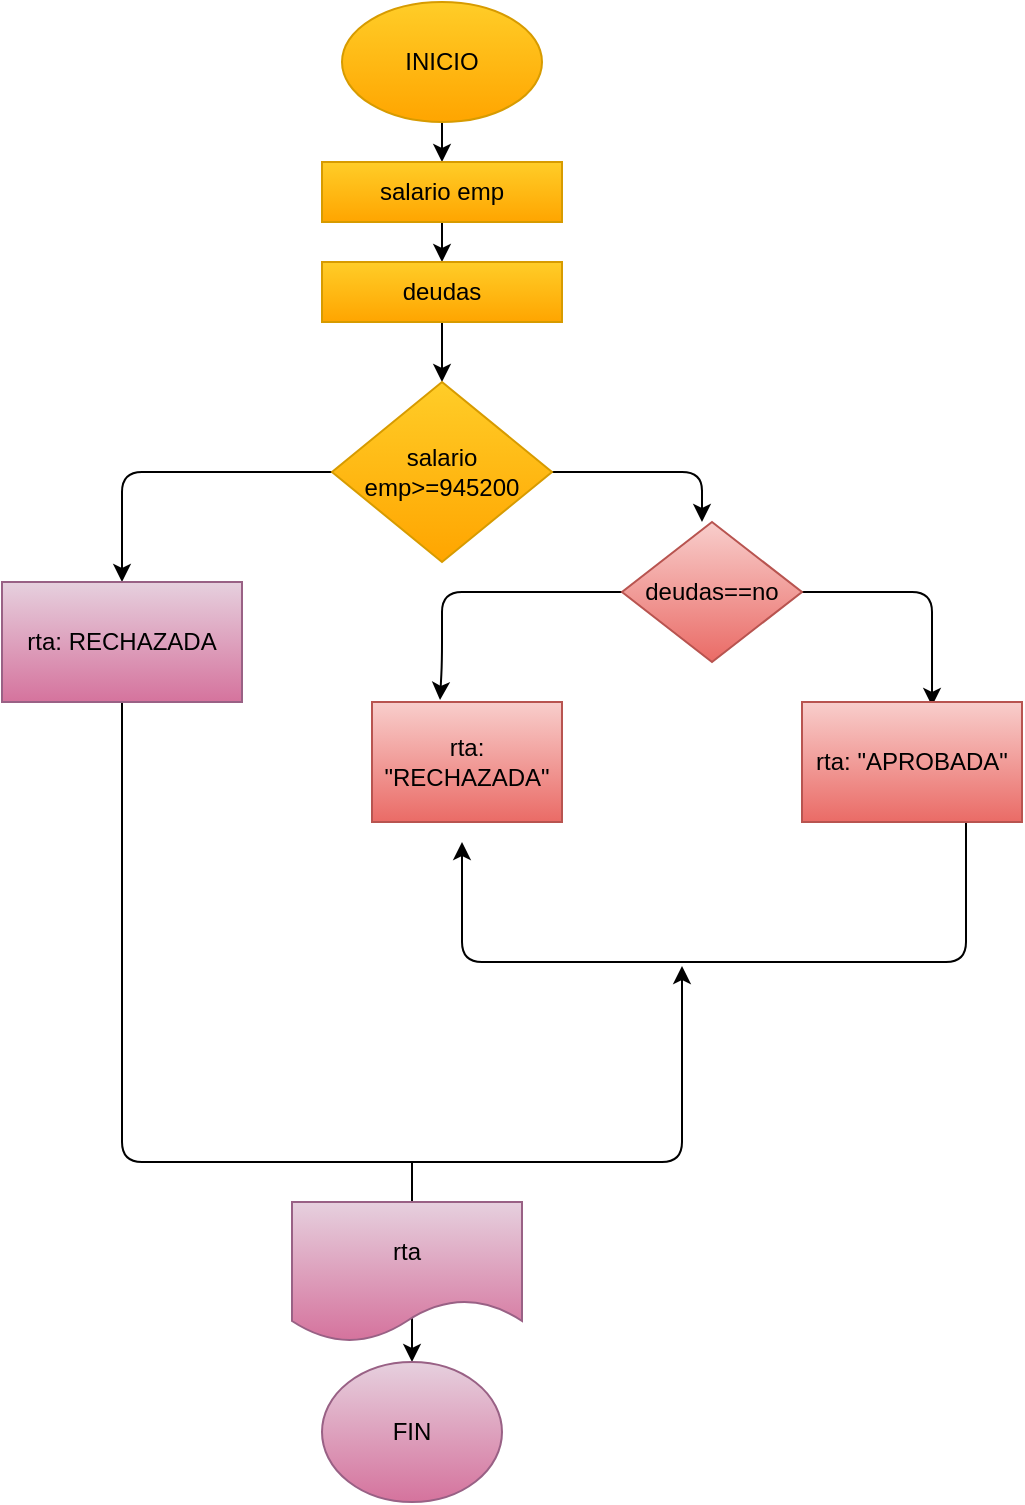<mxfile>
    <diagram id="AXvmLPTHk58PtWR-R2BC" name="Page-1">
        <mxGraphModel dx="576" dy="411" grid="1" gridSize="10" guides="1" tooltips="1" connect="1" arrows="1" fold="1" page="1" pageScale="1" pageWidth="827" pageHeight="1169" math="0" shadow="0">
            <root>
                <mxCell id="0"/>
                <mxCell id="1" parent="0"/>
                <mxCell id="13" value="" style="edgeStyle=none;html=1;" edge="1" parent="1" source="2" target="12">
                    <mxGeometry relative="1" as="geometry"/>
                </mxCell>
                <mxCell id="2" value="INICIO&lt;br&gt;" style="ellipse;whiteSpace=wrap;html=1;fillColor=#ffcd28;gradientColor=#ffa500;strokeColor=#d79b00;" vertex="1" parent="1">
                    <mxGeometry x="330" y="30" width="100" height="60" as="geometry"/>
                </mxCell>
                <mxCell id="16" value="" style="edgeStyle=none;html=1;" edge="1" parent="1" source="12" target="15">
                    <mxGeometry relative="1" as="geometry"/>
                </mxCell>
                <mxCell id="12" value="salario emp" style="whiteSpace=wrap;html=1;fillColor=#ffcd28;gradientColor=#ffa500;strokeColor=#d79b00;" vertex="1" parent="1">
                    <mxGeometry x="320" y="110" width="120" height="30" as="geometry"/>
                </mxCell>
                <mxCell id="18" value="" style="edgeStyle=none;html=1;" edge="1" parent="1" source="15" target="17">
                    <mxGeometry relative="1" as="geometry"/>
                </mxCell>
                <mxCell id="15" value="deudas" style="whiteSpace=wrap;html=1;fillColor=#ffcd28;gradientColor=#ffa500;strokeColor=#d79b00;" vertex="1" parent="1">
                    <mxGeometry x="320" y="160" width="120" height="30" as="geometry"/>
                </mxCell>
                <mxCell id="21" value="" style="edgeStyle=none;html=1;" edge="1" parent="1" source="17">
                    <mxGeometry relative="1" as="geometry">
                        <mxPoint x="510" y="290" as="targetPoint"/>
                        <Array as="points">
                            <mxPoint x="510" y="265"/>
                        </Array>
                    </mxGeometry>
                </mxCell>
                <mxCell id="47" value="" style="edgeStyle=none;html=1;entryX=0.5;entryY=0;entryDx=0;entryDy=0;" edge="1" parent="1" source="17" target="34">
                    <mxGeometry relative="1" as="geometry">
                        <mxPoint x="250" y="265" as="targetPoint"/>
                        <Array as="points">
                            <mxPoint x="220" y="265"/>
                        </Array>
                    </mxGeometry>
                </mxCell>
                <mxCell id="17" value="salario emp&amp;gt;=945200" style="rhombus;whiteSpace=wrap;html=1;fillColor=#ffcd28;gradientColor=#ffa500;strokeColor=#d79b00;" vertex="1" parent="1">
                    <mxGeometry x="325" y="220" width="110" height="90" as="geometry"/>
                </mxCell>
                <mxCell id="33" value="" style="edgeStyle=none;html=1;entryX=0.591;entryY=0.033;entryDx=0;entryDy=0;entryPerimeter=0;" edge="1" parent="1" source="22" target="54">
                    <mxGeometry relative="1" as="geometry">
                        <mxPoint x="620" y="380" as="targetPoint"/>
                        <Array as="points">
                            <mxPoint x="625" y="325"/>
                        </Array>
                    </mxGeometry>
                </mxCell>
                <mxCell id="56" value="" style="edgeStyle=none;html=1;entryX=0.358;entryY=-0.017;entryDx=0;entryDy=0;entryPerimeter=0;" edge="1" parent="1" source="22" target="24">
                    <mxGeometry relative="1" as="geometry">
                        <Array as="points">
                            <mxPoint x="380" y="325"/>
                            <mxPoint x="380" y="360"/>
                        </Array>
                    </mxGeometry>
                </mxCell>
                <mxCell id="22" value="deudas==no" style="rhombus;whiteSpace=wrap;html=1;fillColor=#f8cecc;gradientColor=#ea6b66;strokeColor=#b85450;" vertex="1" parent="1">
                    <mxGeometry x="470" y="290" width="90" height="70" as="geometry"/>
                </mxCell>
                <mxCell id="24" value="rta: &quot;RECHAZADA&quot;" style="rounded=0;whiteSpace=wrap;html=1;fillColor=#f8cecc;gradientColor=#ea6b66;strokeColor=#b85450;" vertex="1" parent="1">
                    <mxGeometry x="345" y="380" width="95" height="60" as="geometry"/>
                </mxCell>
                <mxCell id="36" style="edgeStyle=none;html=1;exitX=0.5;exitY=1;exitDx=0;exitDy=0;" edge="1" parent="1">
                    <mxGeometry relative="1" as="geometry">
                        <mxPoint x="642" y="440" as="sourcePoint"/>
                        <mxPoint x="390" y="450" as="targetPoint"/>
                        <Array as="points">
                            <mxPoint x="642" y="510"/>
                            <mxPoint x="390" y="510"/>
                        </Array>
                    </mxGeometry>
                </mxCell>
                <mxCell id="50" value="" style="edgeStyle=none;html=1;" edge="1" parent="1" source="34">
                    <mxGeometry relative="1" as="geometry">
                        <mxPoint x="500" y="512" as="targetPoint"/>
                        <Array as="points">
                            <mxPoint x="220" y="610"/>
                            <mxPoint x="500" y="610"/>
                        </Array>
                    </mxGeometry>
                </mxCell>
                <mxCell id="34" value="rta: RECHAZADA" style="whiteSpace=wrap;html=1;fillColor=#e6d0de;gradientColor=#d5739d;strokeColor=#996185;" vertex="1" parent="1">
                    <mxGeometry x="160" y="320" width="120" height="60" as="geometry"/>
                </mxCell>
                <mxCell id="41" value="" style="edgeStyle=none;html=1;" edge="1" parent="1" target="40">
                    <mxGeometry relative="1" as="geometry">
                        <mxPoint x="365" y="610" as="sourcePoint"/>
                    </mxGeometry>
                </mxCell>
                <mxCell id="40" value="FIN" style="ellipse;whiteSpace=wrap;html=1;rounded=1;fillColor=#e6d0de;strokeColor=#996185;gradientColor=#d5739d;" vertex="1" parent="1">
                    <mxGeometry x="320" y="710" width="90" height="70" as="geometry"/>
                </mxCell>
                <mxCell id="52" value="rta" style="shape=document;whiteSpace=wrap;html=1;boundedLbl=1;fillColor=#e6d0de;strokeColor=#996185;gradientColor=#d5739d;" vertex="1" parent="1">
                    <mxGeometry x="305" y="630" width="115" height="70" as="geometry"/>
                </mxCell>
                <mxCell id="54" value="rta: &quot;APROBADA&quot;" style="rounded=0;whiteSpace=wrap;html=1;fillColor=#f8cecc;gradientColor=#ea6b66;strokeColor=#b85450;" vertex="1" parent="1">
                    <mxGeometry x="560" y="380" width="110" height="60" as="geometry"/>
                </mxCell>
            </root>
        </mxGraphModel>
    </diagram>
</mxfile>